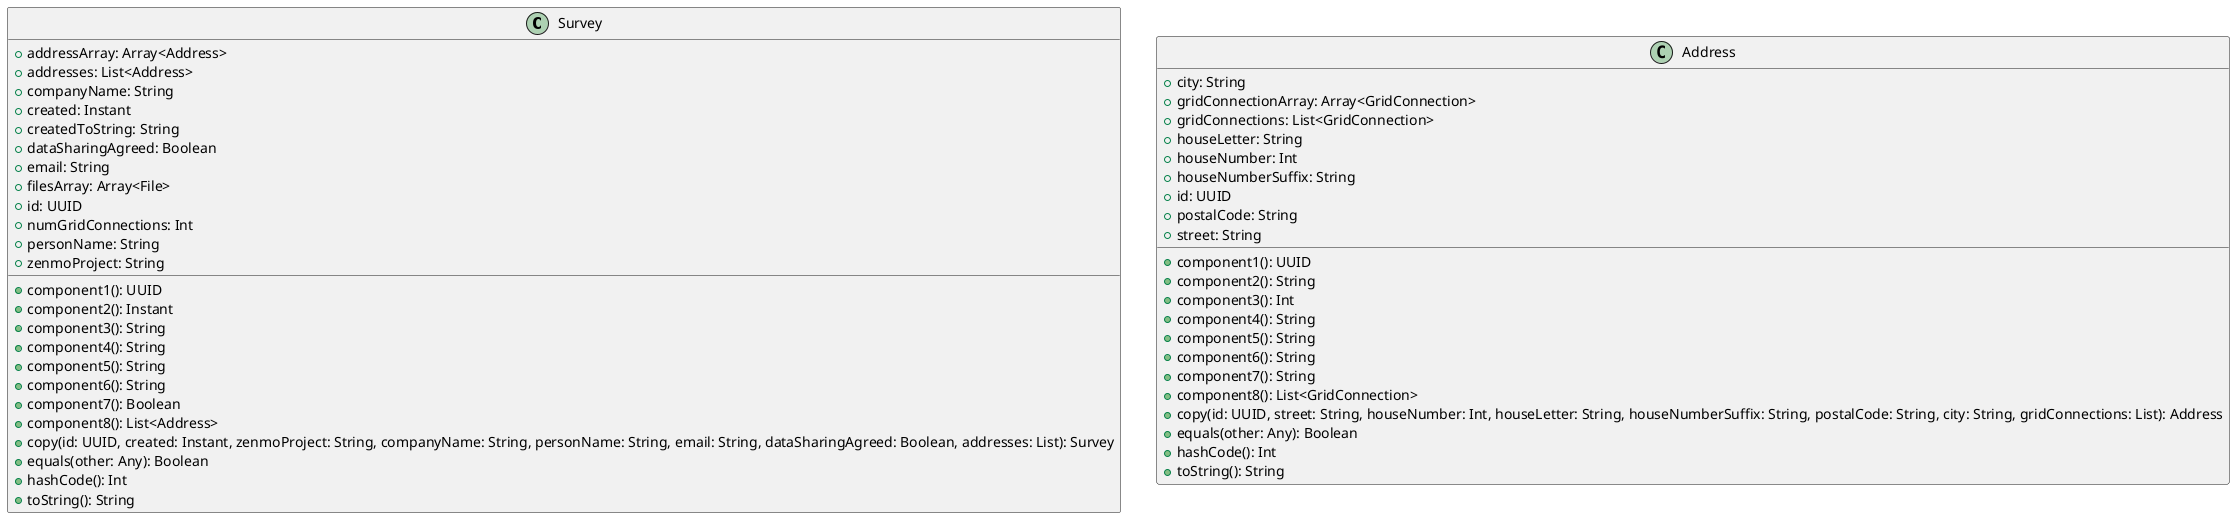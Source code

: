 @startuml
class Survey {
    +addressArray: Array<Address>
    +addresses: List<Address>
    +companyName: String
    +created: Instant
    +createdToString: String
    +dataSharingAgreed: Boolean
    +email: String
    +filesArray: Array<File>
    +id: UUID
    +numGridConnections: Int
    +personName: String
    +zenmoProject: String
    +component1(): UUID
    +component2(): Instant
    +component3(): String
    +component4(): String
    +component5(): String
    +component6(): String
    +component7(): Boolean
    +component8(): List<Address>
    +copy(id: UUID, created: Instant, zenmoProject: String, companyName: String, personName: String, email: String, dataSharingAgreed: Boolean, addresses: List): Survey
    +equals(other: Any): Boolean
    +hashCode(): Int
    +toString(): String
}

class Address {
    +city: String
    +gridConnectionArray: Array<GridConnection>
    +gridConnections: List<GridConnection>
    +houseLetter: String
    +houseNumber: Int
    +houseNumberSuffix: String
    +id: UUID
    +postalCode: String
    +street: String
    +component1(): UUID
    +component2(): String
    +component3(): Int
    +component4(): String
    +component5(): String
    +component6(): String
    +component7(): String
    +component8(): List<GridConnection>
    +copy(id: UUID, street: String, houseNumber: Int, houseLetter: String, houseNumberSuffix: String, postalCode: String, city: String, gridConnections: List): Address
    +equals(other: Any): Boolean
    +hashCode(): Int
    +toString(): String
}

@enduml

